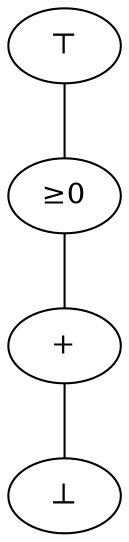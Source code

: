 graph g {
        Top [label="⊤"]
        Nonneg [label="≥0"]
        Pos [label="+"]
        Bot [label="⊥"]
        Top -- Nonneg
        Nonneg -- Pos
        Pos -- Bot
}
